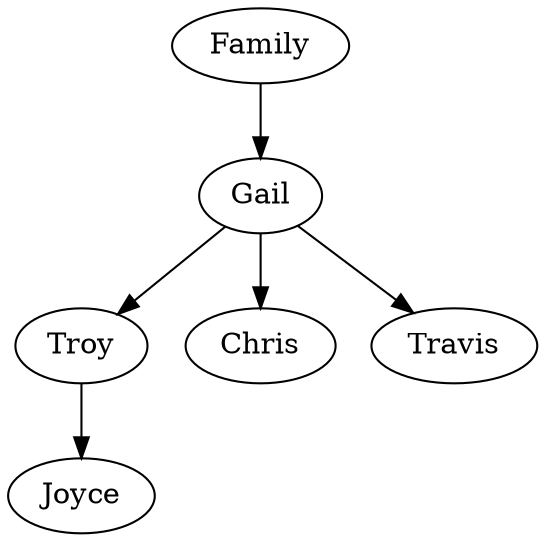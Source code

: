 digraph G {
Family;
Gail;
Troy;
Chris;
Travis;
Joyce;
Family->Gail ;
Gail->Troy ;
Gail->Chris ;
Gail->Travis ;
Troy->Joyce ;
}
